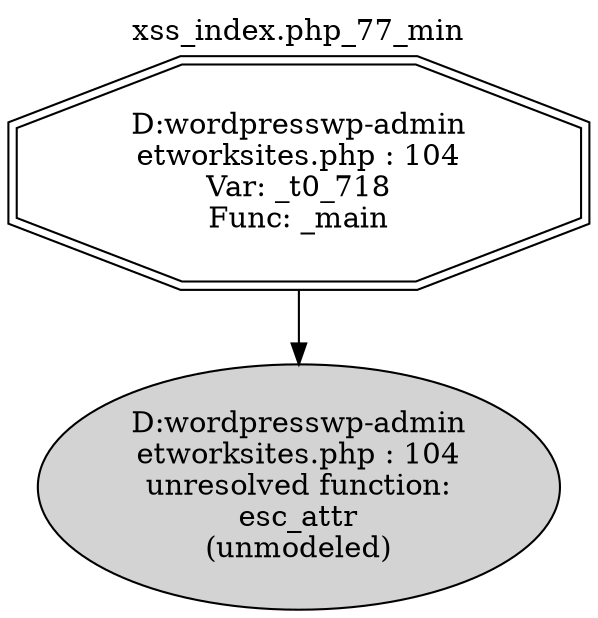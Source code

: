 digraph cfg {
  label="xss_index.php_77_min";
  labelloc=t;
  n1 [shape=doubleoctagon, label="D:\wordpress\wp-admin\network\sites.php : 104\nVar: _t0_718\nFunc: _main\n"];
  n2 [shape=ellipse, label="D:\wordpress\wp-admin\network\sites.php : 104\nunresolved function:\nesc_attr\n(unmodeled)\n",style=filled];
  n1 -> n2;
}
